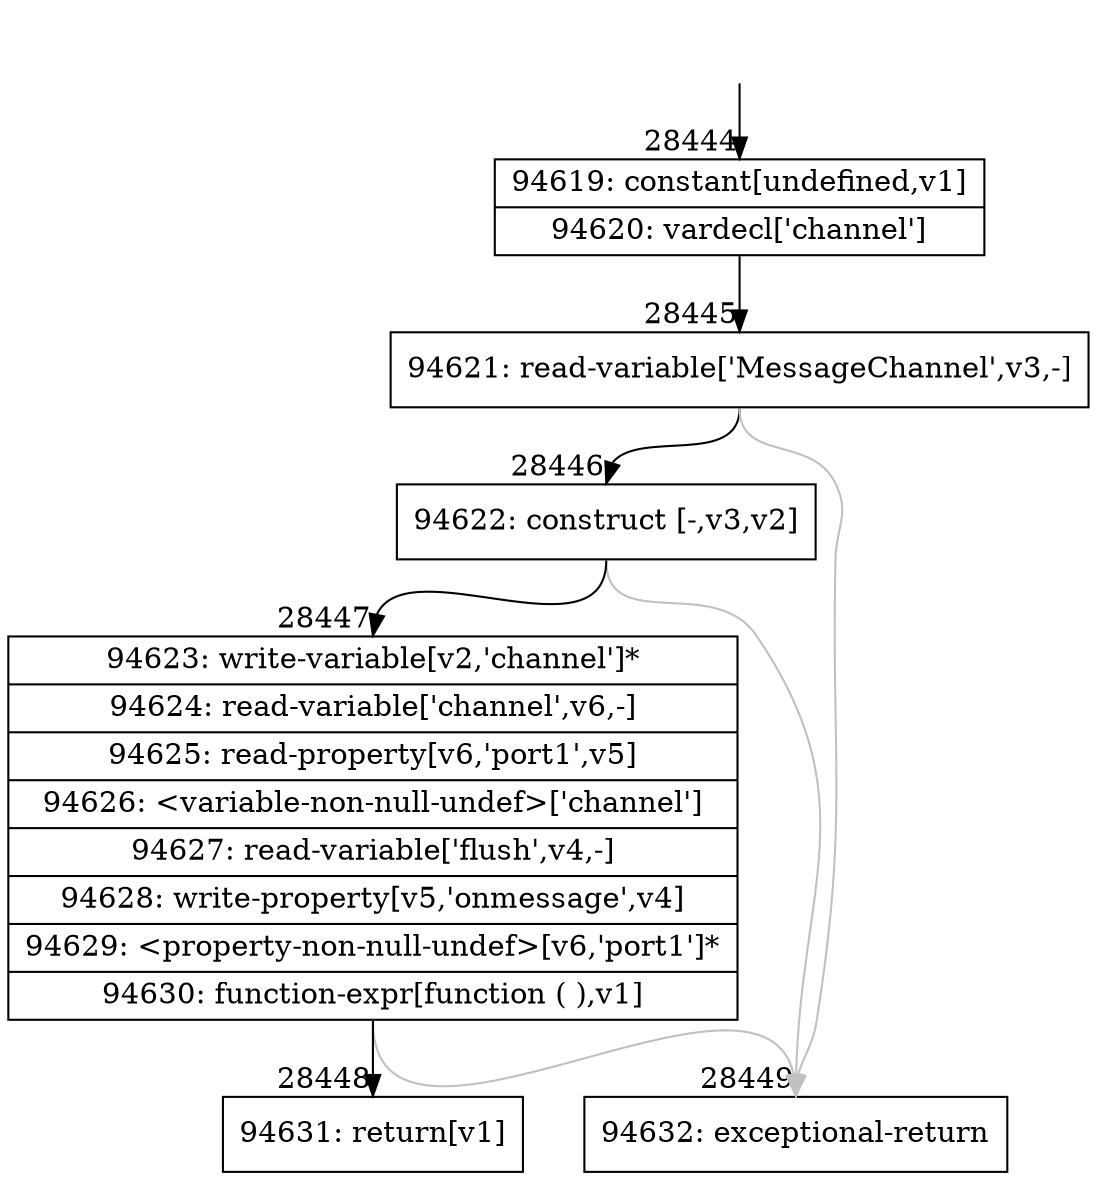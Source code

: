 digraph {
rankdir="TD"
BB_entry2499[shape=none,label=""];
BB_entry2499 -> BB28444 [tailport=s, headport=n, headlabel="    28444"]
BB28444 [shape=record label="{94619: constant[undefined,v1]|94620: vardecl['channel']}" ] 
BB28444 -> BB28445 [tailport=s, headport=n, headlabel="      28445"]
BB28445 [shape=record label="{94621: read-variable['MessageChannel',v3,-]}" ] 
BB28445 -> BB28446 [tailport=s, headport=n, headlabel="      28446"]
BB28445 -> BB28449 [tailport=s, headport=n, color=gray, headlabel="      28449"]
BB28446 [shape=record label="{94622: construct [-,v3,v2]}" ] 
BB28446 -> BB28447 [tailport=s, headport=n, headlabel="      28447"]
BB28446 -> BB28449 [tailport=s, headport=n, color=gray]
BB28447 [shape=record label="{94623: write-variable[v2,'channel']*|94624: read-variable['channel',v6,-]|94625: read-property[v6,'port1',v5]|94626: \<variable-non-null-undef\>['channel']|94627: read-variable['flush',v4,-]|94628: write-property[v5,'onmessage',v4]|94629: \<property-non-null-undef\>[v6,'port1']*|94630: function-expr[function ( ),v1]}" ] 
BB28447 -> BB28448 [tailport=s, headport=n, headlabel="      28448"]
BB28447 -> BB28449 [tailport=s, headport=n, color=gray]
BB28448 [shape=record label="{94631: return[v1]}" ] 
BB28449 [shape=record label="{94632: exceptional-return}" ] 
//#$~ 50763
}
